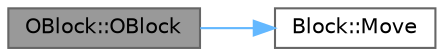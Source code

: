 digraph "OBlock::OBlock"
{
 // INTERACTIVE_SVG=YES
 // LATEX_PDF_SIZE
  bgcolor="transparent";
  edge [fontname=Helvetica,fontsize=10,labelfontname=Helvetica,labelfontsize=10];
  node [fontname=Helvetica,fontsize=10,shape=box,height=0.2,width=0.4];
  rankdir="LR";
  Node1 [id="Node000001",label="OBlock::OBlock",height=0.2,width=0.4,color="gray40", fillcolor="grey60", style="filled", fontcolor="black",tooltip="Constructor khối O."];
  Node1 -> Node2 [id="edge1_Node000001_Node000002",color="steelblue1",style="solid",tooltip=" "];
  Node2 [id="Node000002",label="Block::Move",height=0.2,width=0.4,color="grey40", fillcolor="white", style="filled",URL="$class_block.html#a8d3c1b1b61b9a5671281508e42034010",tooltip="Di chuyển block một số hàng và cột nhất định."];
}
